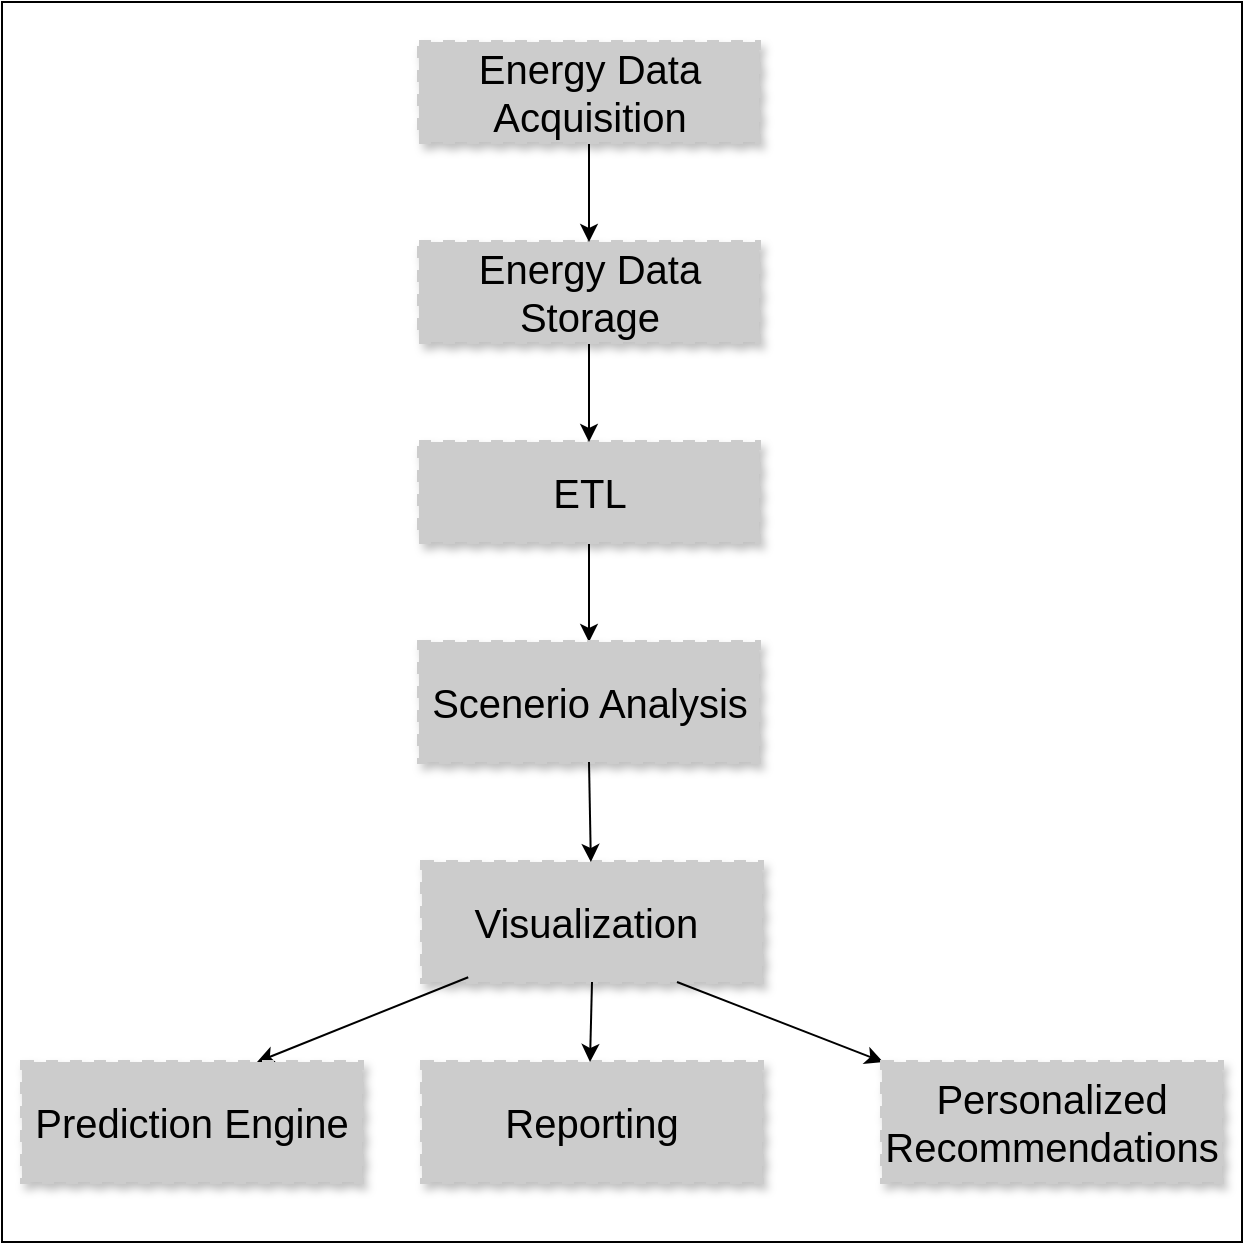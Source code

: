 <mxfile version="26.0.4">
  <diagram name="Page-1" id="90a13364-a465-7bf4-72fc-28e22215d7a0">
    <mxGraphModel dx="1600" dy="760" grid="1" gridSize="10" guides="1" tooltips="1" connect="1" arrows="1" fold="1" page="1" pageScale="1.5" pageWidth="1169" pageHeight="826" background="none" math="0" shadow="0">
      <root>
        <mxCell id="0" style=";html=1;" />
        <mxCell id="1" style=";html=1;" parent="0" />
        <mxCell id="SmdgPdJ_dVZl-NZyZrCM-3" value="" style="whiteSpace=wrap;html=1;aspect=fixed;fillColor=#FFFFFF;" parent="1" vertex="1">
          <mxGeometry x="200" y="150" width="620" height="620" as="geometry" />
        </mxCell>
        <mxCell id="jH3q0u5XG1-FLbtm0vem-4" value="" style="edgeStyle=orthogonalEdgeStyle;rounded=0;orthogonalLoop=1;jettySize=auto;html=1;" edge="1" parent="1" source="6J1HH_T4bMuY6gudMLNw-5" target="6J1HH_T4bMuY6gudMLNw-9">
          <mxGeometry relative="1" as="geometry" />
        </mxCell>
        <mxCell id="6J1HH_T4bMuY6gudMLNw-5" value="ETL" style="whiteSpace=wrap;html=1;shadow=1;fontSize=20;fillColor=#CCCCCC;strokeColor=#CCCCCC;strokeWidth=2;dashed=1;" parent="1" vertex="1">
          <mxGeometry x="408.5" y="370" width="170" height="50" as="geometry" />
        </mxCell>
        <mxCell id="6J1HH_T4bMuY6gudMLNw-9" value="Scenerio Analysis" style="whiteSpace=wrap;html=1;shadow=1;fontSize=20;fillColor=#CCCCCC;strokeColor=#CCCCCC;strokeWidth=2;dashed=1;" parent="1" vertex="1">
          <mxGeometry x="408.5" y="470" width="170" height="60" as="geometry" />
        </mxCell>
        <mxCell id="6J1HH_T4bMuY6gudMLNw-15" value="Visualization&amp;nbsp;" style="whiteSpace=wrap;html=1;shadow=1;fontSize=20;fillColor=#CCCCCC;strokeColor=#CCCCCC;strokeWidth=2;dashed=1;" parent="1" vertex="1">
          <mxGeometry x="410" y="580" width="170" height="60" as="geometry" />
        </mxCell>
        <mxCell id="SmdgPdJ_dVZl-NZyZrCM-5" value="Reporting" style="whiteSpace=wrap;html=1;shadow=1;fontSize=20;fillColor=#CCCCCC;strokeColor=#CCCCCC;strokeWidth=2;dashed=1;" parent="1" vertex="1">
          <mxGeometry x="410" y="680" width="170" height="60" as="geometry" />
        </mxCell>
        <mxCell id="E1Sx1yKgtzQdx4jtkuVT-9" value="" style="endArrow=classic;html=1;rounded=0;exitX=0.5;exitY=1;exitDx=0;exitDy=0;" parent="1" source="6J1HH_T4bMuY6gudMLNw-15" edge="1">
          <mxGeometry width="50" height="50" relative="1" as="geometry">
            <mxPoint x="534" y="520" as="sourcePoint" />
            <mxPoint x="494" y="680" as="targetPoint" />
          </mxGeometry>
        </mxCell>
        <mxCell id="E1Sx1yKgtzQdx4jtkuVT-10" value="" style="endArrow=classic;html=1;rounded=0;exitX=0.75;exitY=1;exitDx=0;exitDy=0;" parent="1" source="6J1HH_T4bMuY6gudMLNw-15" edge="1">
          <mxGeometry width="50" height="50" relative="1" as="geometry">
            <mxPoint x="530" y="510" as="sourcePoint" />
            <mxPoint x="640.577" y="680" as="targetPoint" />
          </mxGeometry>
        </mxCell>
        <mxCell id="E1Sx1yKgtzQdx4jtkuVT-12" value="" style="endArrow=classic;html=1;rounded=0;exitX=0.5;exitY=1;exitDx=0;exitDy=0;" parent="1" source="6J1HH_T4bMuY6gudMLNw-9" target="6J1HH_T4bMuY6gudMLNw-15" edge="1">
          <mxGeometry width="50" height="50" relative="1" as="geometry">
            <mxPoint x="650" y="510" as="sourcePoint" />
            <mxPoint x="700" y="460" as="targetPoint" />
          </mxGeometry>
        </mxCell>
        <mxCell id="E1Sx1yKgtzQdx4jtkuVT-13" value="" style="endArrow=classic;html=1;rounded=0;entryX=0.75;entryY=0;entryDx=0;entryDy=0;exitX=0.136;exitY=0.96;exitDx=0;exitDy=0;exitPerimeter=0;" parent="1" source="6J1HH_T4bMuY6gudMLNw-15" edge="1">
          <mxGeometry width="50" height="50" relative="1" as="geometry">
            <mxPoint x="570" y="430" as="sourcePoint" />
            <mxPoint x="327.5" y="680" as="targetPoint" />
          </mxGeometry>
        </mxCell>
        <mxCell id="jH3q0u5XG1-FLbtm0vem-7" value="" style="edgeStyle=orthogonalEdgeStyle;rounded=0;orthogonalLoop=1;jettySize=auto;html=1;" edge="1" parent="1" source="jH3q0u5XG1-FLbtm0vem-6" target="6J1HH_T4bMuY6gudMLNw-5">
          <mxGeometry relative="1" as="geometry" />
        </mxCell>
        <mxCell id="jH3q0u5XG1-FLbtm0vem-6" value="Energy Data Storage" style="whiteSpace=wrap;html=1;shadow=1;fontSize=20;fillColor=#CCCCCC;strokeColor=#CCCCCC;strokeWidth=2;dashed=1;" vertex="1" parent="1">
          <mxGeometry x="408.5" y="270" width="170" height="50" as="geometry" />
        </mxCell>
        <mxCell id="jH3q0u5XG1-FLbtm0vem-9" value="" style="edgeStyle=orthogonalEdgeStyle;rounded=0;orthogonalLoop=1;jettySize=auto;html=1;" edge="1" parent="1" source="jH3q0u5XG1-FLbtm0vem-8" target="jH3q0u5XG1-FLbtm0vem-6">
          <mxGeometry relative="1" as="geometry" />
        </mxCell>
        <mxCell id="jH3q0u5XG1-FLbtm0vem-8" value="Energy Data Acquisition" style="whiteSpace=wrap;html=1;shadow=1;fontSize=20;fillColor=#CCCCCC;strokeColor=#CCCCCC;strokeWidth=2;dashed=1;" vertex="1" parent="1">
          <mxGeometry x="408.5" y="170" width="170" height="50" as="geometry" />
        </mxCell>
        <mxCell id="jH3q0u5XG1-FLbtm0vem-10" value="Prediction Engine" style="whiteSpace=wrap;html=1;shadow=1;fontSize=20;fillColor=#CCCCCC;strokeColor=#CCCCCC;strokeWidth=2;dashed=1;" vertex="1" parent="1">
          <mxGeometry x="210" y="680" width="170" height="60" as="geometry" />
        </mxCell>
        <mxCell id="jH3q0u5XG1-FLbtm0vem-11" value="Personalized Recommendations" style="whiteSpace=wrap;html=1;shadow=1;fontSize=20;fillColor=#CCCCCC;strokeColor=#CCCCCC;strokeWidth=2;dashed=1;" vertex="1" parent="1">
          <mxGeometry x="640" y="680" width="170" height="60" as="geometry" />
        </mxCell>
      </root>
    </mxGraphModel>
  </diagram>
</mxfile>
